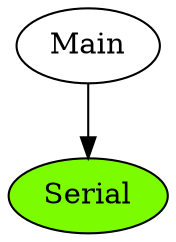 // Abstract Pattern Tree
digraph {
	"72gDlmgNIW4DfHXFLLGt" [label=Main]
	Cb4oI0oCbGhx2rLpQAOx [label=Serial fillcolor=lawngreen style=filled]
	"72gDlmgNIW4DfHXFLLGt" -> Cb4oI0oCbGhx2rLpQAOx
}
